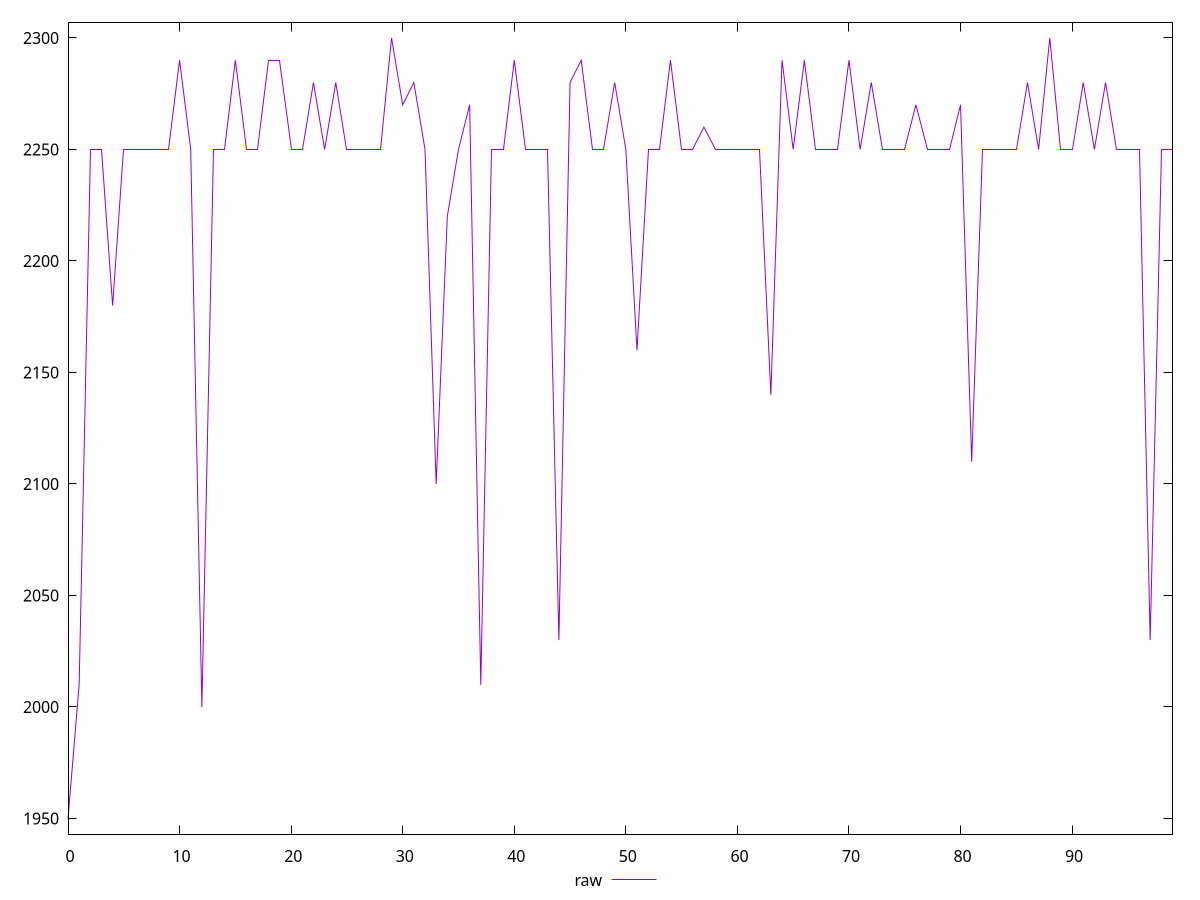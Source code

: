 reset

$raw <<EOF
0 1950
1 2010
2 2250
3 2250
4 2180
5 2250
6 2250
7 2250
8 2250
9 2250
10 2290
11 2250
12 2000
13 2250
14 2250
15 2290
16 2250
17 2250
18 2290
19 2290
20 2250
21 2250
22 2280
23 2250
24 2280
25 2250
26 2250
27 2250
28 2250
29 2300
30 2270
31 2280
32 2250
33 2100
34 2220
35 2250
36 2270
37 2010
38 2250
39 2250
40 2290
41 2250
42 2250
43 2250
44 2030
45 2280
46 2290
47 2250
48 2250
49 2280
50 2250
51 2160
52 2250
53 2250
54 2290
55 2250
56 2250
57 2260
58 2250
59 2250
60 2250
61 2250
62 2250
63 2140
64 2290
65 2250
66 2290
67 2250
68 2250
69 2250
70 2290
71 2250
72 2280
73 2250
74 2250
75 2250
76 2270
77 2250
78 2250
79 2250
80 2270
81 2110
82 2250
83 2250
84 2250
85 2250
86 2280
87 2250
88 2300
89 2250
90 2250
91 2280
92 2250
93 2280
94 2250
95 2250
96 2250
97 2030
98 2250
99 2250
EOF

set key outside below
set xrange [0:99]
set yrange [1943:2307]
set trange [1943:2307]
set terminal svg size 640, 500 enhanced background rgb 'white'
set output "report_00019_2021-02-10T18-14-37.922Z//unused-javascript/samples/pages+cached+noadtech+nomedia/raw/values.svg"

plot $raw title "raw" with line

reset
